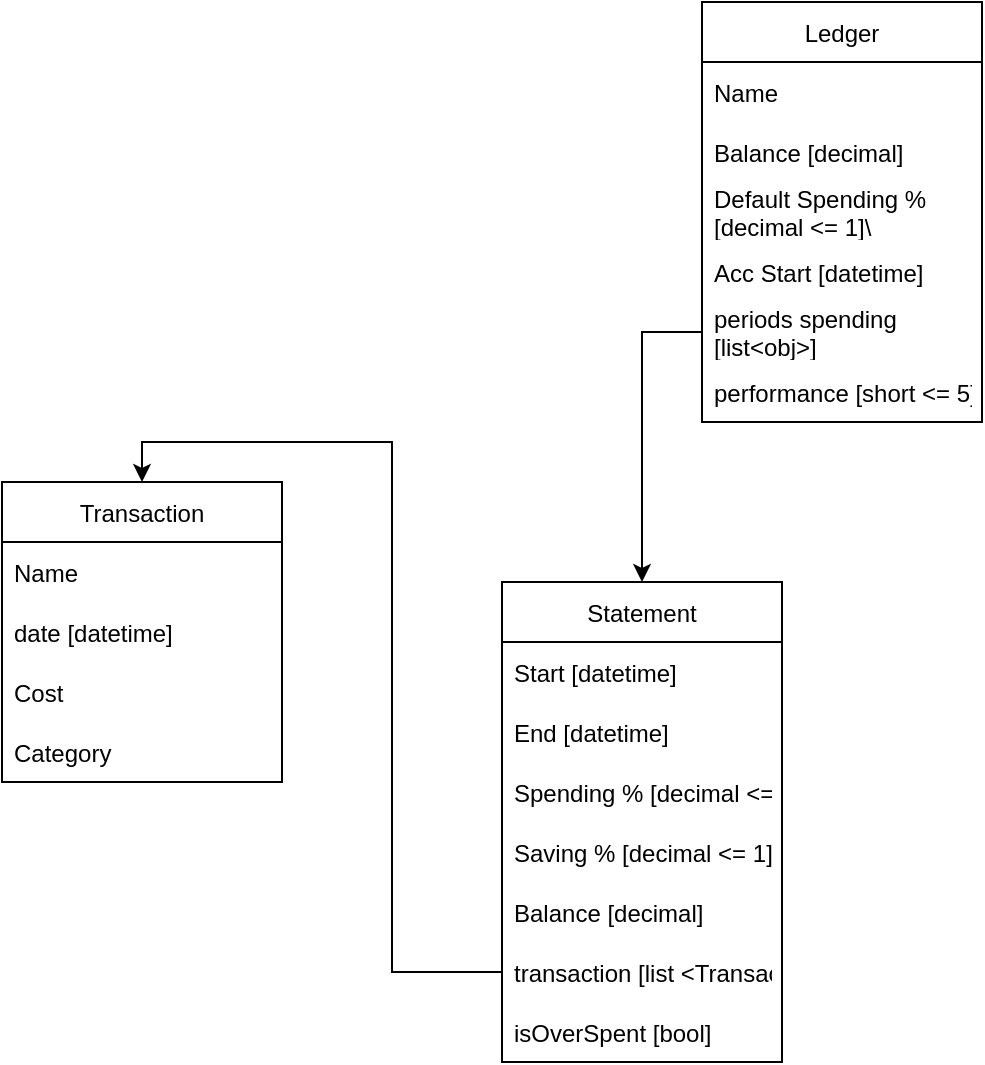 <mxfile version="15.5.2" type="github">
  <diagram id="GlyqdfFAUjRAQKuFt4pl" name="Page-1">
    <mxGraphModel dx="462" dy="793" grid="1" gridSize="10" guides="1" tooltips="1" connect="1" arrows="1" fold="1" page="1" pageScale="1" pageWidth="850" pageHeight="1100" math="0" shadow="0">
      <root>
        <mxCell id="0" />
        <mxCell id="1" parent="0" />
        <mxCell id="8S-1OfQgWzjOIh1o4ea2-1" value="Transaction" style="swimlane;fontStyle=0;childLayout=stackLayout;horizontal=1;startSize=30;horizontalStack=0;resizeParent=1;resizeParentMax=0;resizeLast=0;collapsible=1;marginBottom=0;" parent="1" vertex="1">
          <mxGeometry x="220" y="440" width="140" height="150" as="geometry" />
        </mxCell>
        <mxCell id="8S-1OfQgWzjOIh1o4ea2-2" value="Name" style="text;strokeColor=none;fillColor=none;align=left;verticalAlign=middle;spacingLeft=4;spacingRight=4;overflow=hidden;points=[[0,0.5],[1,0.5]];portConstraint=eastwest;rotatable=0;" parent="8S-1OfQgWzjOIh1o4ea2-1" vertex="1">
          <mxGeometry y="30" width="140" height="30" as="geometry" />
        </mxCell>
        <mxCell id="SfWyXbjuIc_MYOcU1TjD-24" value="date [datetime]" style="text;strokeColor=none;fillColor=none;align=left;verticalAlign=middle;spacingLeft=4;spacingRight=4;overflow=hidden;points=[[0,0.5],[1,0.5]];portConstraint=eastwest;rotatable=0;" parent="8S-1OfQgWzjOIh1o4ea2-1" vertex="1">
          <mxGeometry y="60" width="140" height="30" as="geometry" />
        </mxCell>
        <mxCell id="8S-1OfQgWzjOIh1o4ea2-3" value="Cost" style="text;strokeColor=none;fillColor=none;align=left;verticalAlign=middle;spacingLeft=4;spacingRight=4;overflow=hidden;points=[[0,0.5],[1,0.5]];portConstraint=eastwest;rotatable=0;" parent="8S-1OfQgWzjOIh1o4ea2-1" vertex="1">
          <mxGeometry y="90" width="140" height="30" as="geometry" />
        </mxCell>
        <mxCell id="8S-1OfQgWzjOIh1o4ea2-4" value="Category" style="text;strokeColor=none;fillColor=none;align=left;verticalAlign=middle;spacingLeft=4;spacingRight=4;overflow=hidden;points=[[0,0.5],[1,0.5]];portConstraint=eastwest;rotatable=0;" parent="8S-1OfQgWzjOIh1o4ea2-1" vertex="1">
          <mxGeometry y="120" width="140" height="30" as="geometry" />
        </mxCell>
        <mxCell id="SfWyXbjuIc_MYOcU1TjD-1" value="Ledger" style="swimlane;fontStyle=0;childLayout=stackLayout;horizontal=1;startSize=30;horizontalStack=0;resizeParent=1;resizeParentMax=0;resizeLast=0;collapsible=1;marginBottom=0;" parent="1" vertex="1">
          <mxGeometry x="570" y="200" width="140" height="210" as="geometry" />
        </mxCell>
        <mxCell id="SfWyXbjuIc_MYOcU1TjD-2" value="Name" style="text;strokeColor=none;fillColor=none;align=left;verticalAlign=middle;spacingLeft=4;spacingRight=4;overflow=hidden;points=[[0,0.5],[1,0.5]];portConstraint=eastwest;rotatable=0;" parent="SfWyXbjuIc_MYOcU1TjD-1" vertex="1">
          <mxGeometry y="30" width="140" height="30" as="geometry" />
        </mxCell>
        <mxCell id="SfWyXbjuIc_MYOcU1TjD-3" value="Balance [decimal]" style="text;strokeColor=none;fillColor=none;align=left;verticalAlign=middle;spacingLeft=4;spacingRight=4;overflow=hidden;points=[[0,0.5],[1,0.5]];portConstraint=eastwest;rotatable=0;" parent="SfWyXbjuIc_MYOcU1TjD-1" vertex="1">
          <mxGeometry y="60" width="140" height="30" as="geometry" />
        </mxCell>
        <mxCell id="SfWyXbjuIc_MYOcU1TjD-10" value="Default Spending % &#xa;[decimal &lt;= 1]\" style="text;strokeColor=none;fillColor=none;align=left;verticalAlign=middle;spacingLeft=4;spacingRight=4;overflow=hidden;points=[[0,0.5],[1,0.5]];portConstraint=eastwest;rotatable=0;" parent="SfWyXbjuIc_MYOcU1TjD-1" vertex="1">
          <mxGeometry y="90" width="140" height="30" as="geometry" />
        </mxCell>
        <mxCell id="SfWyXbjuIc_MYOcU1TjD-5" value="Acc Start [datetime]" style="text;strokeColor=none;fillColor=none;align=left;verticalAlign=middle;spacingLeft=4;spacingRight=4;overflow=hidden;points=[[0,0.5],[1,0.5]];portConstraint=eastwest;rotatable=0;" parent="SfWyXbjuIc_MYOcU1TjD-1" vertex="1">
          <mxGeometry y="120" width="140" height="30" as="geometry" />
        </mxCell>
        <mxCell id="SfWyXbjuIc_MYOcU1TjD-6" value="periods spending&#xa;[list&lt;obj&gt;]" style="text;strokeColor=none;fillColor=none;align=left;verticalAlign=middle;spacingLeft=4;spacingRight=4;overflow=hidden;points=[[0,0.5],[1,0.5]];portConstraint=eastwest;rotatable=0;" parent="SfWyXbjuIc_MYOcU1TjD-1" vertex="1">
          <mxGeometry y="150" width="140" height="30" as="geometry" />
        </mxCell>
        <mxCell id="SfWyXbjuIc_MYOcU1TjD-7" value="performance [short &lt;= 5]" style="text;strokeColor=none;fillColor=none;align=left;verticalAlign=middle;spacingLeft=4;spacingRight=4;overflow=hidden;points=[[0,0.5],[1,0.5]];portConstraint=eastwest;rotatable=0;" parent="SfWyXbjuIc_MYOcU1TjD-1" vertex="1">
          <mxGeometry y="180" width="140" height="30" as="geometry" />
        </mxCell>
        <mxCell id="SfWyXbjuIc_MYOcU1TjD-13" value="Statement" style="swimlane;fontStyle=0;childLayout=stackLayout;horizontal=1;startSize=30;horizontalStack=0;resizeParent=1;resizeParentMax=0;resizeLast=0;collapsible=1;marginBottom=0;" parent="1" vertex="1">
          <mxGeometry x="470" y="490" width="140" height="240" as="geometry" />
        </mxCell>
        <mxCell id="SfWyXbjuIc_MYOcU1TjD-14" value="Start [datetime]" style="text;strokeColor=none;fillColor=none;align=left;verticalAlign=middle;spacingLeft=4;spacingRight=4;overflow=hidden;points=[[0,0.5],[1,0.5]];portConstraint=eastwest;rotatable=0;" parent="SfWyXbjuIc_MYOcU1TjD-13" vertex="1">
          <mxGeometry y="30" width="140" height="30" as="geometry" />
        </mxCell>
        <mxCell id="SfWyXbjuIc_MYOcU1TjD-15" value="End [datetime]" style="text;strokeColor=none;fillColor=none;align=left;verticalAlign=middle;spacingLeft=4;spacingRight=4;overflow=hidden;points=[[0,0.5],[1,0.5]];portConstraint=eastwest;rotatable=0;" parent="SfWyXbjuIc_MYOcU1TjD-13" vertex="1">
          <mxGeometry y="60" width="140" height="30" as="geometry" />
        </mxCell>
        <mxCell id="SfWyXbjuIc_MYOcU1TjD-16" value="Spending % [decimal &lt;=1]" style="text;strokeColor=none;fillColor=none;align=left;verticalAlign=middle;spacingLeft=4;spacingRight=4;overflow=hidden;points=[[0,0.5],[1,0.5]];portConstraint=eastwest;rotatable=0;" parent="SfWyXbjuIc_MYOcU1TjD-13" vertex="1">
          <mxGeometry y="90" width="140" height="30" as="geometry" />
        </mxCell>
        <mxCell id="SfWyXbjuIc_MYOcU1TjD-18" value="Saving % [decimal &lt;= 1]" style="text;strokeColor=none;fillColor=none;align=left;verticalAlign=middle;spacingLeft=4;spacingRight=4;overflow=hidden;points=[[0,0.5],[1,0.5]];portConstraint=eastwest;rotatable=0;" parent="SfWyXbjuIc_MYOcU1TjD-13" vertex="1">
          <mxGeometry y="120" width="140" height="30" as="geometry" />
        </mxCell>
        <mxCell id="SfWyXbjuIc_MYOcU1TjD-19" value="Balance [decimal]" style="text;strokeColor=none;fillColor=none;align=left;verticalAlign=middle;spacingLeft=4;spacingRight=4;overflow=hidden;points=[[0,0.5],[1,0.5]];portConstraint=eastwest;rotatable=0;" parent="SfWyXbjuIc_MYOcU1TjD-13" vertex="1">
          <mxGeometry y="150" width="140" height="30" as="geometry" />
        </mxCell>
        <mxCell id="SfWyXbjuIc_MYOcU1TjD-20" value="transaction [list &lt;Transaction&gt;]" style="text;strokeColor=none;fillColor=none;align=left;verticalAlign=middle;spacingLeft=4;spacingRight=4;overflow=hidden;points=[[0,0.5],[1,0.5]];portConstraint=eastwest;rotatable=0;" parent="SfWyXbjuIc_MYOcU1TjD-13" vertex="1">
          <mxGeometry y="180" width="140" height="30" as="geometry" />
        </mxCell>
        <mxCell id="SfWyXbjuIc_MYOcU1TjD-21" value="isOverSpent [bool]" style="text;strokeColor=none;fillColor=none;align=left;verticalAlign=middle;spacingLeft=4;spacingRight=4;overflow=hidden;points=[[0,0.5],[1,0.5]];portConstraint=eastwest;rotatable=0;" parent="SfWyXbjuIc_MYOcU1TjD-13" vertex="1">
          <mxGeometry y="210" width="140" height="30" as="geometry" />
        </mxCell>
        <mxCell id="SfWyXbjuIc_MYOcU1TjD-17" style="edgeStyle=orthogonalEdgeStyle;rounded=0;orthogonalLoop=1;jettySize=auto;html=1;exitX=0;exitY=0.5;exitDx=0;exitDy=0;entryX=0.5;entryY=0;entryDx=0;entryDy=0;" parent="1" source="SfWyXbjuIc_MYOcU1TjD-6" target="SfWyXbjuIc_MYOcU1TjD-13" edge="1">
          <mxGeometry relative="1" as="geometry" />
        </mxCell>
        <mxCell id="SfWyXbjuIc_MYOcU1TjD-23" style="edgeStyle=orthogonalEdgeStyle;rounded=0;orthogonalLoop=1;jettySize=auto;html=1;exitX=0;exitY=0.5;exitDx=0;exitDy=0;entryX=0.5;entryY=0;entryDx=0;entryDy=0;" parent="1" source="SfWyXbjuIc_MYOcU1TjD-20" target="8S-1OfQgWzjOIh1o4ea2-1" edge="1">
          <mxGeometry relative="1" as="geometry" />
        </mxCell>
      </root>
    </mxGraphModel>
  </diagram>
</mxfile>
